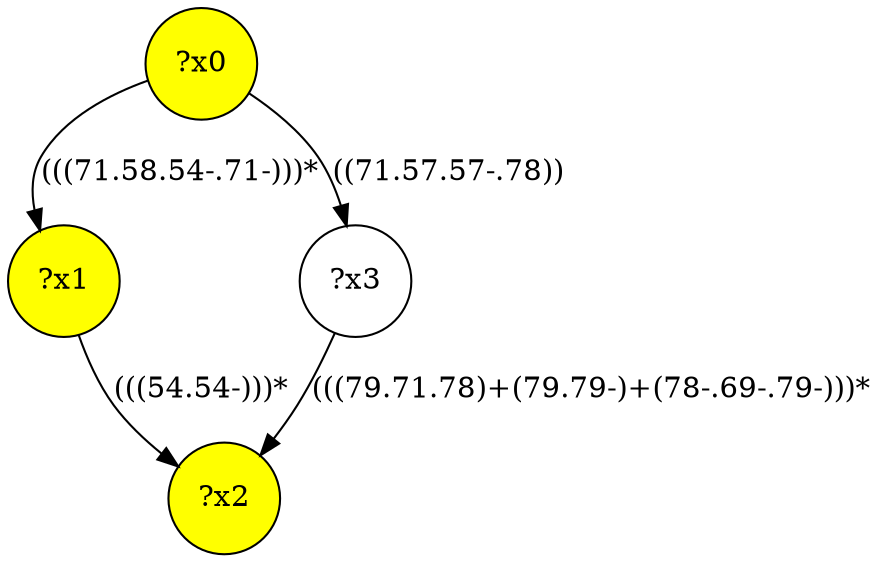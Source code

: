 digraph g {
	x2 [fillcolor="yellow", style="filled," shape=circle, label="?x2"];
	x0 [fillcolor="yellow", style="filled," shape=circle, label="?x0"];
	x1 [fillcolor="yellow", style="filled," shape=circle, label="?x1"];
	x0 -> x1 [label="(((71.58.54-.71-)))*"];
	x1 -> x2 [label="(((54.54-)))*"];
	x3 [shape=circle, label="?x3"];
	x0 -> x3 [label="((71.57.57-.78))"];
	x3 -> x2 [label="(((79.71.78)+(79.79-)+(78-.69-.79-)))*"];
}
